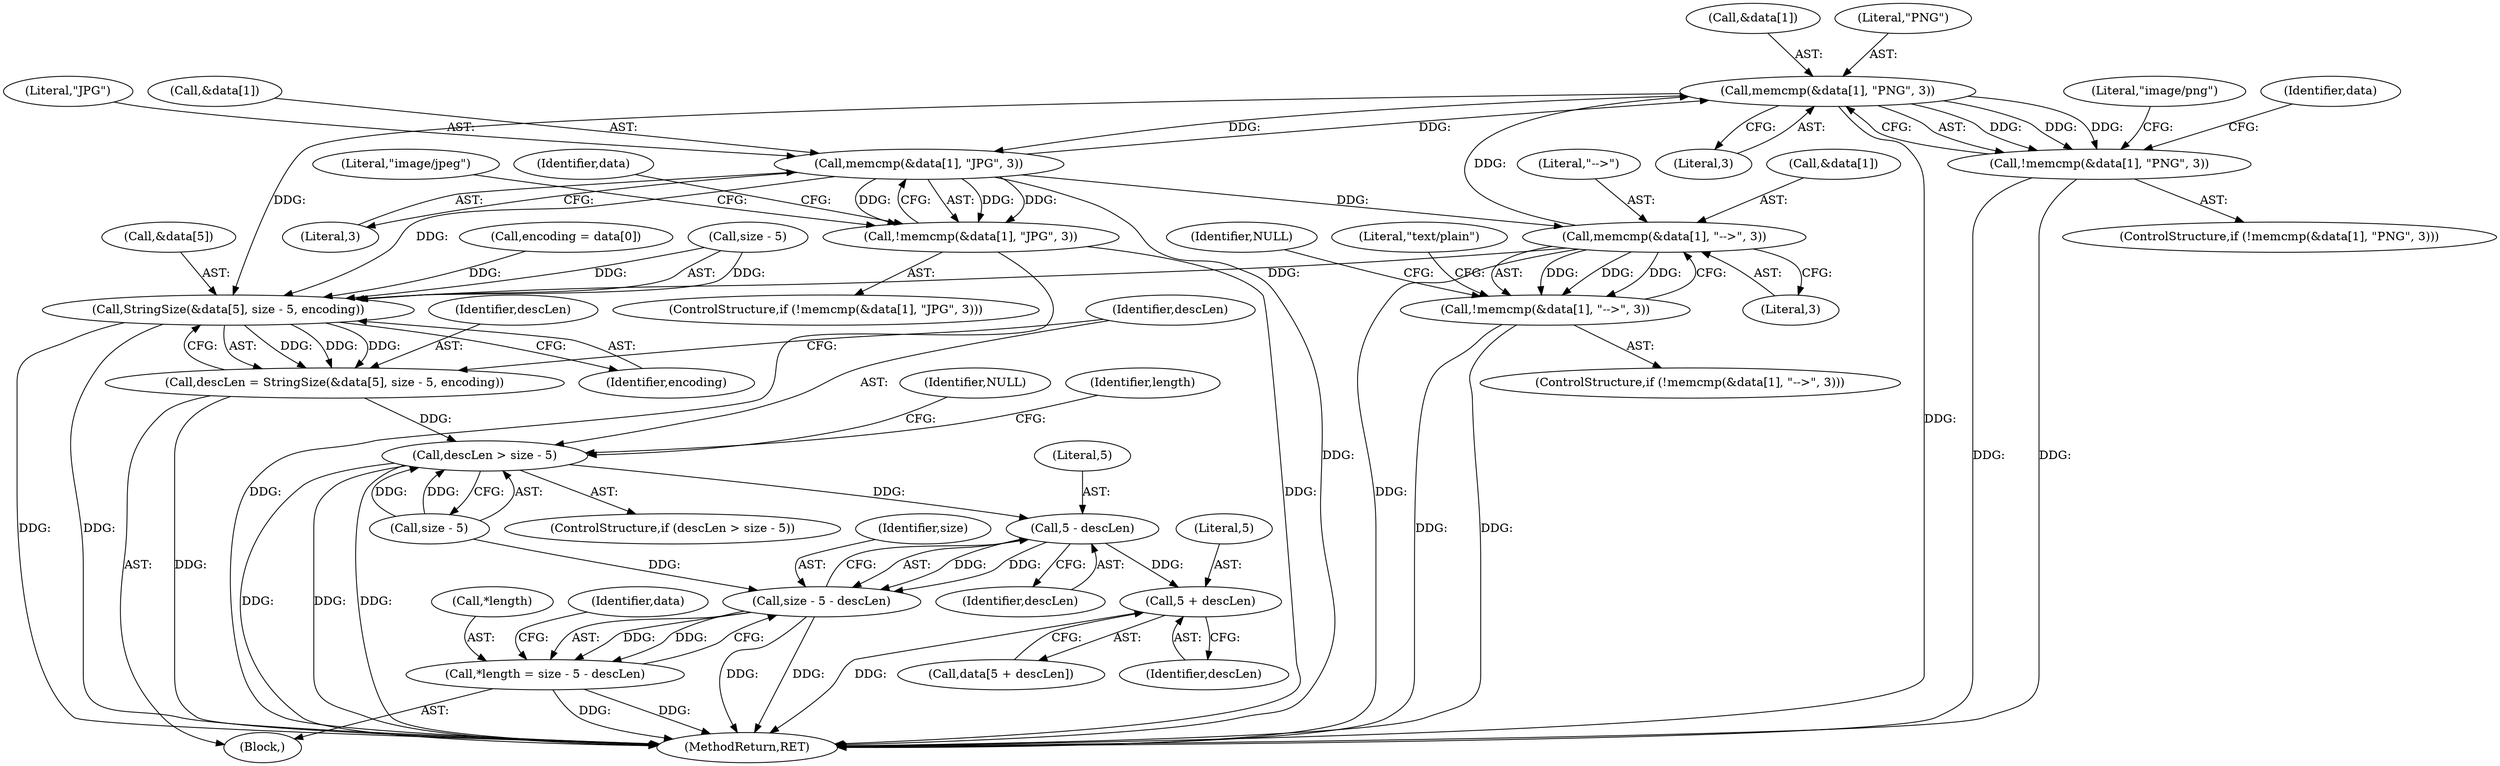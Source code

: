 digraph "0_Android_7a3246b870ddd11861eda2ab458b11d723c7f62c_0@API" {
"1000257" [label="(Call,memcmp(&data[1], \"PNG\", 3))"];
"1000283" [label="(Call,memcmp(&data[1], \"-->\", 3))"];
"1000270" [label="(Call,memcmp(&data[1], \"JPG\", 3))"];
"1000257" [label="(Call,memcmp(&data[1], \"PNG\", 3))"];
"1000256" [label="(Call,!memcmp(&data[1], \"PNG\", 3))"];
"1000313" [label="(Call,StringSize(&data[5], size - 5, encoding))"];
"1000311" [label="(Call,descLen = StringSize(&data[5], size - 5, encoding))"];
"1000323" [label="(Call,descLen > size - 5)"];
"1000336" [label="(Call,5 - descLen)"];
"1000334" [label="(Call,size - 5 - descLen)"];
"1000331" [label="(Call,*length = size - 5 - descLen)"];
"1000343" [label="(Call,5 + descLen)"];
"1000269" [label="(Call,!memcmp(&data[1], \"JPG\", 3))"];
"1000282" [label="(Call,!memcmp(&data[1], \"-->\", 3))"];
"1000324" [label="(Identifier,descLen)"];
"1000343" [label="(Call,5 + descLen)"];
"1000268" [label="(ControlStructure,if (!memcmp(&data[1], \"JPG\", 3)))"];
"1000312" [label="(Identifier,descLen)"];
"1000283" [label="(Call,memcmp(&data[1], \"-->\", 3))"];
"1000279" [label="(Literal,\"image/jpeg\")"];
"1000243" [label="(Call,encoding = data[0])"];
"1000332" [label="(Call,*length)"];
"1000288" [label="(Literal,\"-->\")"];
"1000333" [label="(Identifier,length)"];
"1000286" [label="(Identifier,data)"];
"1000266" [label="(Literal,\"image/png\")"];
"1000325" [label="(Call,size - 5)"];
"1000270" [label="(Call,memcmp(&data[1], \"JPG\", 3))"];
"1000275" [label="(Literal,\"JPG\")"];
"1000256" [label="(Call,!memcmp(&data[1], \"PNG\", 3))"];
"1000311" [label="(Call,descLen = StringSize(&data[5], size - 5, encoding))"];
"1000284" [label="(Call,&data[1])"];
"1000258" [label="(Call,&data[1])"];
"1000255" [label="(ControlStructure,if (!memcmp(&data[1], \"PNG\", 3)))"];
"1000276" [label="(Literal,3)"];
"1000323" [label="(Call,descLen > size - 5)"];
"1000342" [label="(Identifier,data)"];
"1000322" [label="(ControlStructure,if (descLen > size - 5))"];
"1000262" [label="(Literal,\"PNG\")"];
"1000257" [label="(Call,memcmp(&data[1], \"PNG\", 3))"];
"1000318" [label="(Call,size - 5)"];
"1000281" [label="(ControlStructure,if (!memcmp(&data[1], \"-->\", 3)))"];
"1000263" [label="(Literal,3)"];
"1000241" [label="(Block,)"];
"1000345" [label="(Identifier,descLen)"];
"1000269" [label="(Call,!memcmp(&data[1], \"JPG\", 3))"];
"1000282" [label="(Call,!memcmp(&data[1], \"-->\", 3))"];
"1000335" [label="(Identifier,size)"];
"1000344" [label="(Literal,5)"];
"1000348" [label="(MethodReturn,RET)"];
"1000313" [label="(Call,StringSize(&data[5], size - 5, encoding))"];
"1000273" [label="(Identifier,data)"];
"1000334" [label="(Call,size - 5 - descLen)"];
"1000289" [label="(Literal,3)"];
"1000336" [label="(Call,5 - descLen)"];
"1000337" [label="(Literal,5)"];
"1000321" [label="(Identifier,encoding)"];
"1000271" [label="(Call,&data[1])"];
"1000341" [label="(Call,data[5 + descLen])"];
"1000330" [label="(Identifier,NULL)"];
"1000296" [label="(Identifier,NULL)"];
"1000331" [label="(Call,*length = size - 5 - descLen)"];
"1000338" [label="(Identifier,descLen)"];
"1000314" [label="(Call,&data[5])"];
"1000292" [label="(Literal,\"text/plain\")"];
"1000257" -> "1000256"  [label="AST: "];
"1000257" -> "1000263"  [label="CFG: "];
"1000258" -> "1000257"  [label="AST: "];
"1000262" -> "1000257"  [label="AST: "];
"1000263" -> "1000257"  [label="AST: "];
"1000256" -> "1000257"  [label="CFG: "];
"1000257" -> "1000348"  [label="DDG: "];
"1000257" -> "1000256"  [label="DDG: "];
"1000257" -> "1000256"  [label="DDG: "];
"1000257" -> "1000256"  [label="DDG: "];
"1000283" -> "1000257"  [label="DDG: "];
"1000270" -> "1000257"  [label="DDG: "];
"1000257" -> "1000270"  [label="DDG: "];
"1000257" -> "1000313"  [label="DDG: "];
"1000283" -> "1000282"  [label="AST: "];
"1000283" -> "1000289"  [label="CFG: "];
"1000284" -> "1000283"  [label="AST: "];
"1000288" -> "1000283"  [label="AST: "];
"1000289" -> "1000283"  [label="AST: "];
"1000282" -> "1000283"  [label="CFG: "];
"1000283" -> "1000348"  [label="DDG: "];
"1000283" -> "1000282"  [label="DDG: "];
"1000283" -> "1000282"  [label="DDG: "];
"1000283" -> "1000282"  [label="DDG: "];
"1000270" -> "1000283"  [label="DDG: "];
"1000283" -> "1000313"  [label="DDG: "];
"1000270" -> "1000269"  [label="AST: "];
"1000270" -> "1000276"  [label="CFG: "];
"1000271" -> "1000270"  [label="AST: "];
"1000275" -> "1000270"  [label="AST: "];
"1000276" -> "1000270"  [label="AST: "];
"1000269" -> "1000270"  [label="CFG: "];
"1000270" -> "1000348"  [label="DDG: "];
"1000270" -> "1000269"  [label="DDG: "];
"1000270" -> "1000269"  [label="DDG: "];
"1000270" -> "1000269"  [label="DDG: "];
"1000270" -> "1000313"  [label="DDG: "];
"1000256" -> "1000255"  [label="AST: "];
"1000266" -> "1000256"  [label="CFG: "];
"1000273" -> "1000256"  [label="CFG: "];
"1000256" -> "1000348"  [label="DDG: "];
"1000256" -> "1000348"  [label="DDG: "];
"1000313" -> "1000311"  [label="AST: "];
"1000313" -> "1000321"  [label="CFG: "];
"1000314" -> "1000313"  [label="AST: "];
"1000318" -> "1000313"  [label="AST: "];
"1000321" -> "1000313"  [label="AST: "];
"1000311" -> "1000313"  [label="CFG: "];
"1000313" -> "1000348"  [label="DDG: "];
"1000313" -> "1000348"  [label="DDG: "];
"1000313" -> "1000311"  [label="DDG: "];
"1000313" -> "1000311"  [label="DDG: "];
"1000313" -> "1000311"  [label="DDG: "];
"1000318" -> "1000313"  [label="DDG: "];
"1000318" -> "1000313"  [label="DDG: "];
"1000243" -> "1000313"  [label="DDG: "];
"1000311" -> "1000241"  [label="AST: "];
"1000312" -> "1000311"  [label="AST: "];
"1000324" -> "1000311"  [label="CFG: "];
"1000311" -> "1000348"  [label="DDG: "];
"1000311" -> "1000323"  [label="DDG: "];
"1000323" -> "1000322"  [label="AST: "];
"1000323" -> "1000325"  [label="CFG: "];
"1000324" -> "1000323"  [label="AST: "];
"1000325" -> "1000323"  [label="AST: "];
"1000330" -> "1000323"  [label="CFG: "];
"1000333" -> "1000323"  [label="CFG: "];
"1000323" -> "1000348"  [label="DDG: "];
"1000323" -> "1000348"  [label="DDG: "];
"1000323" -> "1000348"  [label="DDG: "];
"1000325" -> "1000323"  [label="DDG: "];
"1000325" -> "1000323"  [label="DDG: "];
"1000323" -> "1000336"  [label="DDG: "];
"1000336" -> "1000334"  [label="AST: "];
"1000336" -> "1000338"  [label="CFG: "];
"1000337" -> "1000336"  [label="AST: "];
"1000338" -> "1000336"  [label="AST: "];
"1000334" -> "1000336"  [label="CFG: "];
"1000336" -> "1000334"  [label="DDG: "];
"1000336" -> "1000334"  [label="DDG: "];
"1000336" -> "1000343"  [label="DDG: "];
"1000334" -> "1000331"  [label="AST: "];
"1000335" -> "1000334"  [label="AST: "];
"1000331" -> "1000334"  [label="CFG: "];
"1000334" -> "1000348"  [label="DDG: "];
"1000334" -> "1000348"  [label="DDG: "];
"1000334" -> "1000331"  [label="DDG: "];
"1000334" -> "1000331"  [label="DDG: "];
"1000325" -> "1000334"  [label="DDG: "];
"1000331" -> "1000241"  [label="AST: "];
"1000332" -> "1000331"  [label="AST: "];
"1000342" -> "1000331"  [label="CFG: "];
"1000331" -> "1000348"  [label="DDG: "];
"1000331" -> "1000348"  [label="DDG: "];
"1000343" -> "1000341"  [label="AST: "];
"1000343" -> "1000345"  [label="CFG: "];
"1000344" -> "1000343"  [label="AST: "];
"1000345" -> "1000343"  [label="AST: "];
"1000341" -> "1000343"  [label="CFG: "];
"1000343" -> "1000348"  [label="DDG: "];
"1000269" -> "1000268"  [label="AST: "];
"1000279" -> "1000269"  [label="CFG: "];
"1000286" -> "1000269"  [label="CFG: "];
"1000269" -> "1000348"  [label="DDG: "];
"1000269" -> "1000348"  [label="DDG: "];
"1000282" -> "1000281"  [label="AST: "];
"1000292" -> "1000282"  [label="CFG: "];
"1000296" -> "1000282"  [label="CFG: "];
"1000282" -> "1000348"  [label="DDG: "];
"1000282" -> "1000348"  [label="DDG: "];
}
